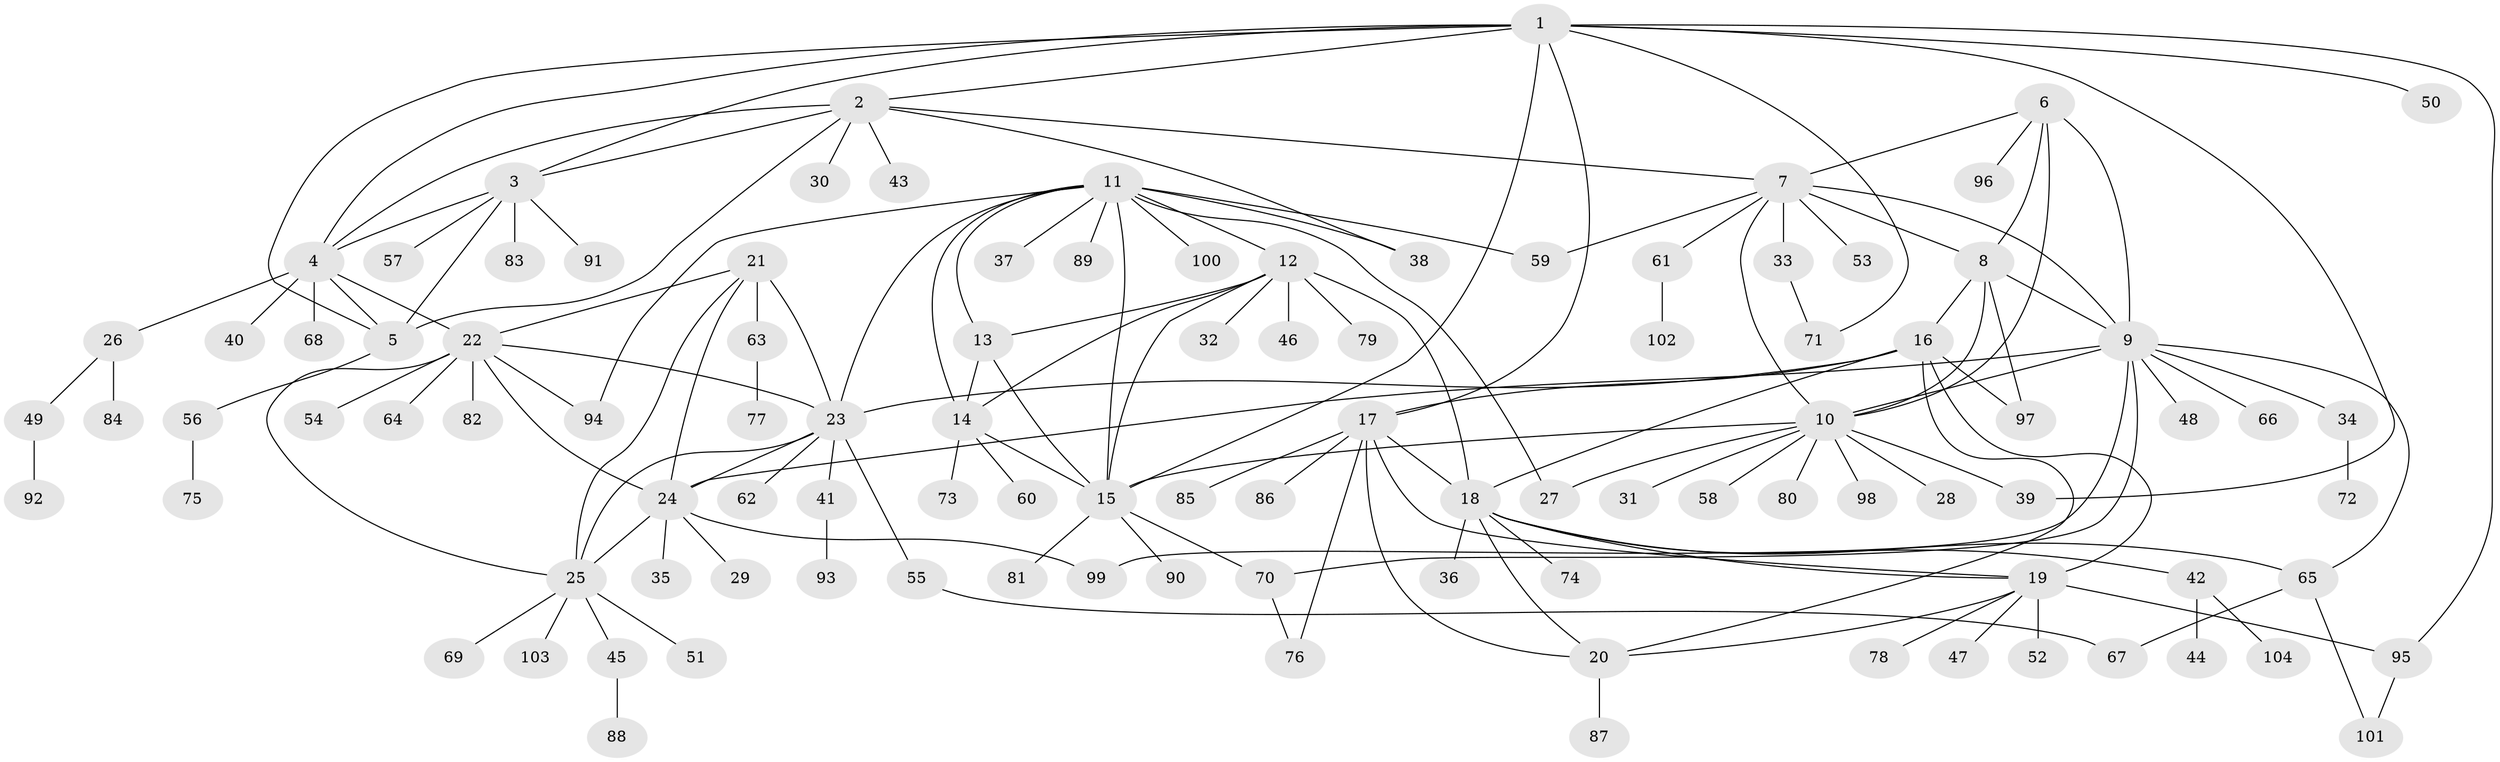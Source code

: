 // coarse degree distribution, {7: 0.0821917808219178, 6: 0.0410958904109589, 1: 0.4931506849315068, 5: 0.0410958904109589, 8: 0.0684931506849315, 2: 0.1643835616438356, 11: 0.0136986301369863, 4: 0.0410958904109589, 10: 0.0273972602739726, 3: 0.0273972602739726}
// Generated by graph-tools (version 1.1) at 2025/37/03/04/25 23:37:42]
// undirected, 104 vertices, 153 edges
graph export_dot {
  node [color=gray90,style=filled];
  1;
  2;
  3;
  4;
  5;
  6;
  7;
  8;
  9;
  10;
  11;
  12;
  13;
  14;
  15;
  16;
  17;
  18;
  19;
  20;
  21;
  22;
  23;
  24;
  25;
  26;
  27;
  28;
  29;
  30;
  31;
  32;
  33;
  34;
  35;
  36;
  37;
  38;
  39;
  40;
  41;
  42;
  43;
  44;
  45;
  46;
  47;
  48;
  49;
  50;
  51;
  52;
  53;
  54;
  55;
  56;
  57;
  58;
  59;
  60;
  61;
  62;
  63;
  64;
  65;
  66;
  67;
  68;
  69;
  70;
  71;
  72;
  73;
  74;
  75;
  76;
  77;
  78;
  79;
  80;
  81;
  82;
  83;
  84;
  85;
  86;
  87;
  88;
  89;
  90;
  91;
  92;
  93;
  94;
  95;
  96;
  97;
  98;
  99;
  100;
  101;
  102;
  103;
  104;
  1 -- 2;
  1 -- 3;
  1 -- 4;
  1 -- 5;
  1 -- 15;
  1 -- 17;
  1 -- 39;
  1 -- 50;
  1 -- 71;
  1 -- 95;
  2 -- 3;
  2 -- 4;
  2 -- 5;
  2 -- 7;
  2 -- 30;
  2 -- 38;
  2 -- 43;
  3 -- 4;
  3 -- 5;
  3 -- 57;
  3 -- 83;
  3 -- 91;
  4 -- 5;
  4 -- 22;
  4 -- 26;
  4 -- 40;
  4 -- 68;
  5 -- 56;
  6 -- 7;
  6 -- 8;
  6 -- 9;
  6 -- 10;
  6 -- 96;
  7 -- 8;
  7 -- 9;
  7 -- 10;
  7 -- 33;
  7 -- 53;
  7 -- 59;
  7 -- 61;
  8 -- 9;
  8 -- 10;
  8 -- 16;
  8 -- 97;
  9 -- 10;
  9 -- 24;
  9 -- 34;
  9 -- 48;
  9 -- 65;
  9 -- 66;
  9 -- 70;
  9 -- 99;
  10 -- 15;
  10 -- 27;
  10 -- 28;
  10 -- 31;
  10 -- 39;
  10 -- 58;
  10 -- 80;
  10 -- 98;
  11 -- 12;
  11 -- 13;
  11 -- 14;
  11 -- 15;
  11 -- 23;
  11 -- 27;
  11 -- 37;
  11 -- 38;
  11 -- 59;
  11 -- 89;
  11 -- 94;
  11 -- 100;
  12 -- 13;
  12 -- 14;
  12 -- 15;
  12 -- 18;
  12 -- 32;
  12 -- 46;
  12 -- 79;
  13 -- 14;
  13 -- 15;
  14 -- 15;
  14 -- 60;
  14 -- 73;
  15 -- 70;
  15 -- 81;
  15 -- 90;
  16 -- 17;
  16 -- 18;
  16 -- 19;
  16 -- 20;
  16 -- 23;
  16 -- 97;
  17 -- 18;
  17 -- 19;
  17 -- 20;
  17 -- 76;
  17 -- 85;
  17 -- 86;
  18 -- 19;
  18 -- 20;
  18 -- 36;
  18 -- 42;
  18 -- 65;
  18 -- 74;
  19 -- 20;
  19 -- 47;
  19 -- 52;
  19 -- 78;
  19 -- 95;
  20 -- 87;
  21 -- 22;
  21 -- 23;
  21 -- 24;
  21 -- 25;
  21 -- 63;
  22 -- 23;
  22 -- 24;
  22 -- 25;
  22 -- 54;
  22 -- 64;
  22 -- 82;
  22 -- 94;
  23 -- 24;
  23 -- 25;
  23 -- 41;
  23 -- 55;
  23 -- 62;
  24 -- 25;
  24 -- 29;
  24 -- 35;
  24 -- 99;
  25 -- 45;
  25 -- 51;
  25 -- 69;
  25 -- 103;
  26 -- 49;
  26 -- 84;
  33 -- 71;
  34 -- 72;
  41 -- 93;
  42 -- 44;
  42 -- 104;
  45 -- 88;
  49 -- 92;
  55 -- 67;
  56 -- 75;
  61 -- 102;
  63 -- 77;
  65 -- 67;
  65 -- 101;
  70 -- 76;
  95 -- 101;
}
